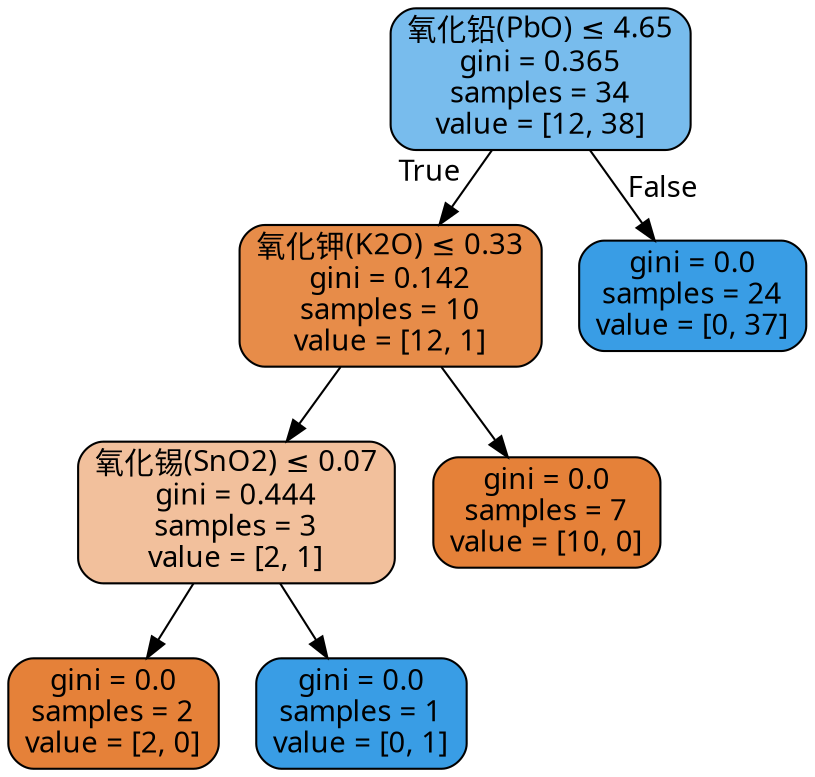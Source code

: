 digraph Tree {
node [shape=box, style="filled, rounded", color="black", fontname="DengXian"] ;
edge [fontname="DengXian"] ;
0 [label=<氧化铅(PbO) &le; 4.65<br/>gini = 0.365<br/>samples = 34<br/>value = [12, 38]>, fillcolor="#78bced"] ;
1 [label=<氧化钾(K2O) &le; 0.33<br/>gini = 0.142<br/>samples = 10<br/>value = [12, 1]>, fillcolor="#e78c49"] ;
0 -> 1 [labeldistance=2.5, labelangle=45, headlabel="True"] ;
2 [label=<氧化锡(SnO2) &le; 0.07<br/>gini = 0.444<br/>samples = 3<br/>value = [2, 1]>, fillcolor="#f2c09c"] ;
1 -> 2 ;
3 [label=<gini = 0.0<br/>samples = 2<br/>value = [2, 0]>, fillcolor="#e58139"] ;
2 -> 3 ;
4 [label=<gini = 0.0<br/>samples = 1<br/>value = [0, 1]>, fillcolor="#399de5"] ;
2 -> 4 ;
5 [label=<gini = 0.0<br/>samples = 7<br/>value = [10, 0]>, fillcolor="#e58139"] ;
1 -> 5 ;
6 [label=<gini = 0.0<br/>samples = 24<br/>value = [0, 37]>, fillcolor="#399de5"] ;
0 -> 6 [labeldistance=2.5, labelangle=-45, headlabel="False"] ;
}